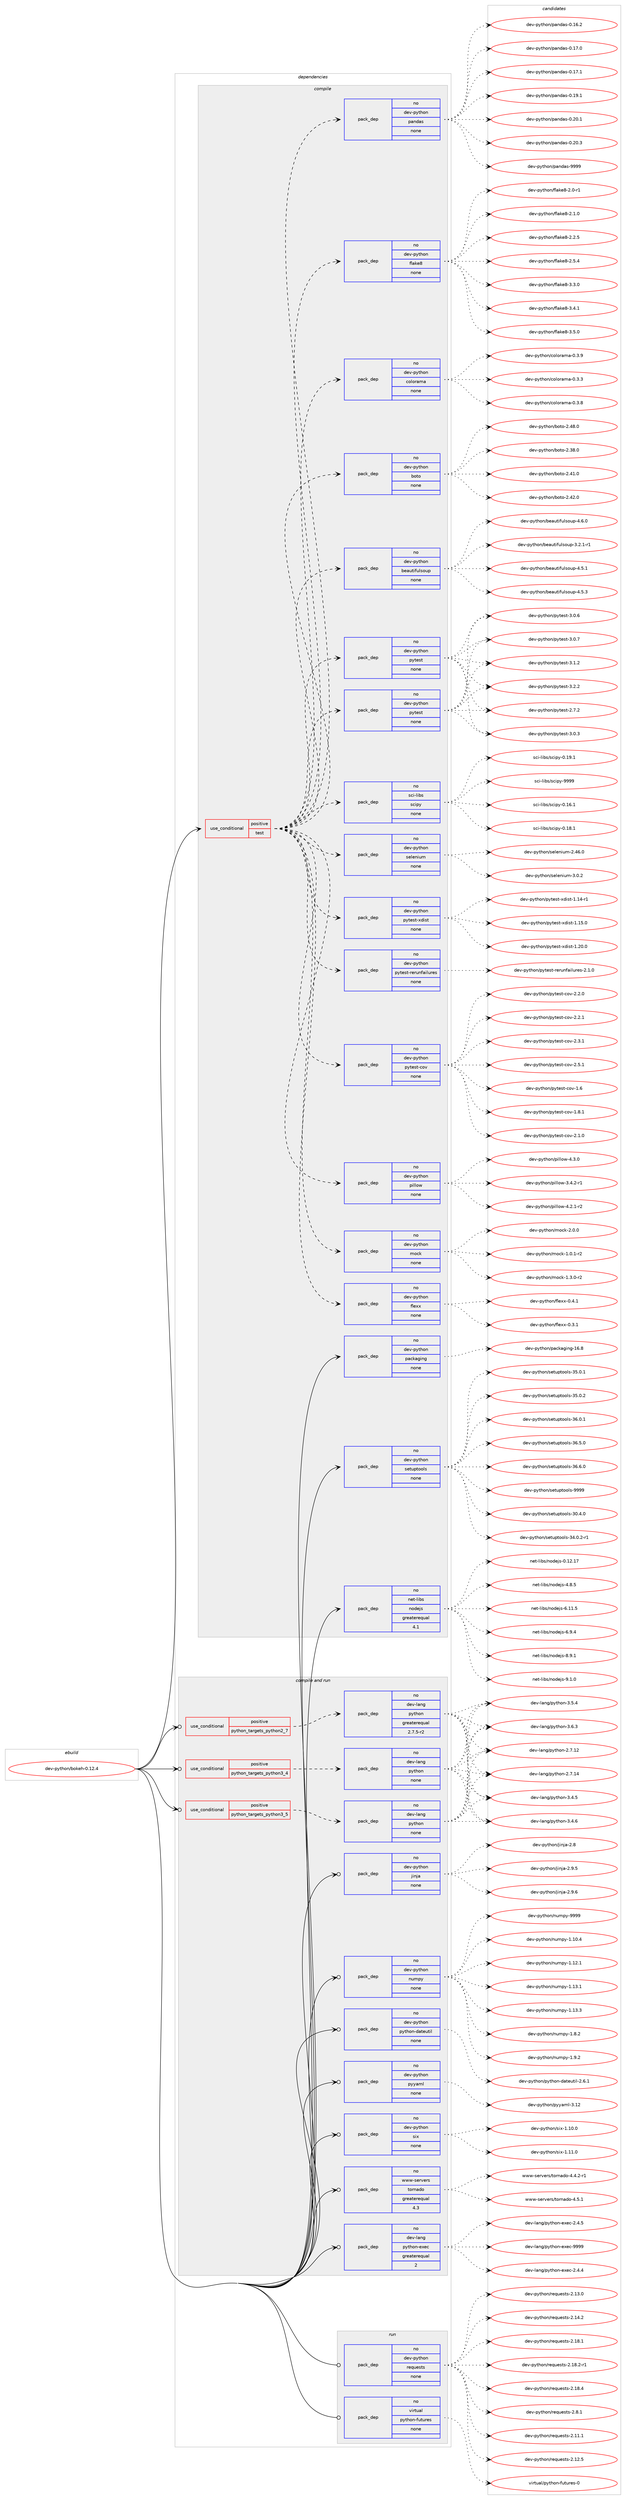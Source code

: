 digraph prolog {

# *************
# Graph options
# *************

newrank=true;
concentrate=true;
compound=true;
graph [rankdir=LR,fontname=Helvetica,fontsize=10,ranksep=1.5];#, ranksep=2.5, nodesep=0.2];
edge  [arrowhead=vee];
node  [fontname=Helvetica,fontsize=10];

# **********
# The ebuild
# **********

subgraph cluster_leftcol {
color=gray;
rank=same;
label=<<i>ebuild</i>>;
id [label="dev-python/bokeh-0.12.4", color=red, width=4, href="../dev-python/bokeh-0.12.4.svg"];
}

# ****************
# The dependencies
# ****************

subgraph cluster_midcol {
color=gray;
label=<<i>dependencies</i>>;
subgraph cluster_compile {
fillcolor="#eeeeee";
style=filled;
label=<<i>compile</i>>;
subgraph cond30231 {
dependency149156 [label=<<TABLE BORDER="0" CELLBORDER="1" CELLSPACING="0" CELLPADDING="4"><TR><TD ROWSPAN="3" CELLPADDING="10">use_conditional</TD></TR><TR><TD>positive</TD></TR><TR><TD>test</TD></TR></TABLE>>, shape=none, color=red];
subgraph pack115104 {
dependency149157 [label=<<TABLE BORDER="0" CELLBORDER="1" CELLSPACING="0" CELLPADDING="4" WIDTH="220"><TR><TD ROWSPAN="6" CELLPADDING="30">pack_dep</TD></TR><TR><TD WIDTH="110">no</TD></TR><TR><TD>dev-python</TD></TR><TR><TD>beautifulsoup</TD></TR><TR><TD>none</TD></TR><TR><TD></TD></TR></TABLE>>, shape=none, color=blue];
}
dependency149156:e -> dependency149157:w [weight=20,style="dashed",arrowhead="vee"];
subgraph pack115105 {
dependency149158 [label=<<TABLE BORDER="0" CELLBORDER="1" CELLSPACING="0" CELLPADDING="4" WIDTH="220"><TR><TD ROWSPAN="6" CELLPADDING="30">pack_dep</TD></TR><TR><TD WIDTH="110">no</TD></TR><TR><TD>dev-python</TD></TR><TR><TD>boto</TD></TR><TR><TD>none</TD></TR><TR><TD></TD></TR></TABLE>>, shape=none, color=blue];
}
dependency149156:e -> dependency149158:w [weight=20,style="dashed",arrowhead="vee"];
subgraph pack115106 {
dependency149159 [label=<<TABLE BORDER="0" CELLBORDER="1" CELLSPACING="0" CELLPADDING="4" WIDTH="220"><TR><TD ROWSPAN="6" CELLPADDING="30">pack_dep</TD></TR><TR><TD WIDTH="110">no</TD></TR><TR><TD>dev-python</TD></TR><TR><TD>colorama</TD></TR><TR><TD>none</TD></TR><TR><TD></TD></TR></TABLE>>, shape=none, color=blue];
}
dependency149156:e -> dependency149159:w [weight=20,style="dashed",arrowhead="vee"];
subgraph pack115107 {
dependency149160 [label=<<TABLE BORDER="0" CELLBORDER="1" CELLSPACING="0" CELLPADDING="4" WIDTH="220"><TR><TD ROWSPAN="6" CELLPADDING="30">pack_dep</TD></TR><TR><TD WIDTH="110">no</TD></TR><TR><TD>dev-python</TD></TR><TR><TD>flake8</TD></TR><TR><TD>none</TD></TR><TR><TD></TD></TR></TABLE>>, shape=none, color=blue];
}
dependency149156:e -> dependency149160:w [weight=20,style="dashed",arrowhead="vee"];
subgraph pack115108 {
dependency149161 [label=<<TABLE BORDER="0" CELLBORDER="1" CELLSPACING="0" CELLPADDING="4" WIDTH="220"><TR><TD ROWSPAN="6" CELLPADDING="30">pack_dep</TD></TR><TR><TD WIDTH="110">no</TD></TR><TR><TD>dev-python</TD></TR><TR><TD>pandas</TD></TR><TR><TD>none</TD></TR><TR><TD></TD></TR></TABLE>>, shape=none, color=blue];
}
dependency149156:e -> dependency149161:w [weight=20,style="dashed",arrowhead="vee"];
subgraph pack115109 {
dependency149162 [label=<<TABLE BORDER="0" CELLBORDER="1" CELLSPACING="0" CELLPADDING="4" WIDTH="220"><TR><TD ROWSPAN="6" CELLPADDING="30">pack_dep</TD></TR><TR><TD WIDTH="110">no</TD></TR><TR><TD>dev-python</TD></TR><TR><TD>pytest</TD></TR><TR><TD>none</TD></TR><TR><TD></TD></TR></TABLE>>, shape=none, color=blue];
}
dependency149156:e -> dependency149162:w [weight=20,style="dashed",arrowhead="vee"];
subgraph pack115110 {
dependency149163 [label=<<TABLE BORDER="0" CELLBORDER="1" CELLSPACING="0" CELLPADDING="4" WIDTH="220"><TR><TD ROWSPAN="6" CELLPADDING="30">pack_dep</TD></TR><TR><TD WIDTH="110">no</TD></TR><TR><TD>dev-python</TD></TR><TR><TD>flexx</TD></TR><TR><TD>none</TD></TR><TR><TD></TD></TR></TABLE>>, shape=none, color=blue];
}
dependency149156:e -> dependency149163:w [weight=20,style="dashed",arrowhead="vee"];
subgraph pack115111 {
dependency149164 [label=<<TABLE BORDER="0" CELLBORDER="1" CELLSPACING="0" CELLPADDING="4" WIDTH="220"><TR><TD ROWSPAN="6" CELLPADDING="30">pack_dep</TD></TR><TR><TD WIDTH="110">no</TD></TR><TR><TD>dev-python</TD></TR><TR><TD>mock</TD></TR><TR><TD>none</TD></TR><TR><TD></TD></TR></TABLE>>, shape=none, color=blue];
}
dependency149156:e -> dependency149164:w [weight=20,style="dashed",arrowhead="vee"];
subgraph pack115112 {
dependency149165 [label=<<TABLE BORDER="0" CELLBORDER="1" CELLSPACING="0" CELLPADDING="4" WIDTH="220"><TR><TD ROWSPAN="6" CELLPADDING="30">pack_dep</TD></TR><TR><TD WIDTH="110">no</TD></TR><TR><TD>dev-python</TD></TR><TR><TD>pillow</TD></TR><TR><TD>none</TD></TR><TR><TD></TD></TR></TABLE>>, shape=none, color=blue];
}
dependency149156:e -> dependency149165:w [weight=20,style="dashed",arrowhead="vee"];
subgraph pack115113 {
dependency149166 [label=<<TABLE BORDER="0" CELLBORDER="1" CELLSPACING="0" CELLPADDING="4" WIDTH="220"><TR><TD ROWSPAN="6" CELLPADDING="30">pack_dep</TD></TR><TR><TD WIDTH="110">no</TD></TR><TR><TD>dev-python</TD></TR><TR><TD>pytest</TD></TR><TR><TD>none</TD></TR><TR><TD></TD></TR></TABLE>>, shape=none, color=blue];
}
dependency149156:e -> dependency149166:w [weight=20,style="dashed",arrowhead="vee"];
subgraph pack115114 {
dependency149167 [label=<<TABLE BORDER="0" CELLBORDER="1" CELLSPACING="0" CELLPADDING="4" WIDTH="220"><TR><TD ROWSPAN="6" CELLPADDING="30">pack_dep</TD></TR><TR><TD WIDTH="110">no</TD></TR><TR><TD>dev-python</TD></TR><TR><TD>pytest-cov</TD></TR><TR><TD>none</TD></TR><TR><TD></TD></TR></TABLE>>, shape=none, color=blue];
}
dependency149156:e -> dependency149167:w [weight=20,style="dashed",arrowhead="vee"];
subgraph pack115115 {
dependency149168 [label=<<TABLE BORDER="0" CELLBORDER="1" CELLSPACING="0" CELLPADDING="4" WIDTH="220"><TR><TD ROWSPAN="6" CELLPADDING="30">pack_dep</TD></TR><TR><TD WIDTH="110">no</TD></TR><TR><TD>dev-python</TD></TR><TR><TD>pytest-rerunfailures</TD></TR><TR><TD>none</TD></TR><TR><TD></TD></TR></TABLE>>, shape=none, color=blue];
}
dependency149156:e -> dependency149168:w [weight=20,style="dashed",arrowhead="vee"];
subgraph pack115116 {
dependency149169 [label=<<TABLE BORDER="0" CELLBORDER="1" CELLSPACING="0" CELLPADDING="4" WIDTH="220"><TR><TD ROWSPAN="6" CELLPADDING="30">pack_dep</TD></TR><TR><TD WIDTH="110">no</TD></TR><TR><TD>dev-python</TD></TR><TR><TD>pytest-xdist</TD></TR><TR><TD>none</TD></TR><TR><TD></TD></TR></TABLE>>, shape=none, color=blue];
}
dependency149156:e -> dependency149169:w [weight=20,style="dashed",arrowhead="vee"];
subgraph pack115117 {
dependency149170 [label=<<TABLE BORDER="0" CELLBORDER="1" CELLSPACING="0" CELLPADDING="4" WIDTH="220"><TR><TD ROWSPAN="6" CELLPADDING="30">pack_dep</TD></TR><TR><TD WIDTH="110">no</TD></TR><TR><TD>dev-python</TD></TR><TR><TD>selenium</TD></TR><TR><TD>none</TD></TR><TR><TD></TD></TR></TABLE>>, shape=none, color=blue];
}
dependency149156:e -> dependency149170:w [weight=20,style="dashed",arrowhead="vee"];
subgraph pack115118 {
dependency149171 [label=<<TABLE BORDER="0" CELLBORDER="1" CELLSPACING="0" CELLPADDING="4" WIDTH="220"><TR><TD ROWSPAN="6" CELLPADDING="30">pack_dep</TD></TR><TR><TD WIDTH="110">no</TD></TR><TR><TD>sci-libs</TD></TR><TR><TD>scipy</TD></TR><TR><TD>none</TD></TR><TR><TD></TD></TR></TABLE>>, shape=none, color=blue];
}
dependency149156:e -> dependency149171:w [weight=20,style="dashed",arrowhead="vee"];
}
id:e -> dependency149156:w [weight=20,style="solid",arrowhead="vee"];
subgraph pack115119 {
dependency149172 [label=<<TABLE BORDER="0" CELLBORDER="1" CELLSPACING="0" CELLPADDING="4" WIDTH="220"><TR><TD ROWSPAN="6" CELLPADDING="30">pack_dep</TD></TR><TR><TD WIDTH="110">no</TD></TR><TR><TD>dev-python</TD></TR><TR><TD>packaging</TD></TR><TR><TD>none</TD></TR><TR><TD></TD></TR></TABLE>>, shape=none, color=blue];
}
id:e -> dependency149172:w [weight=20,style="solid",arrowhead="vee"];
subgraph pack115120 {
dependency149173 [label=<<TABLE BORDER="0" CELLBORDER="1" CELLSPACING="0" CELLPADDING="4" WIDTH="220"><TR><TD ROWSPAN="6" CELLPADDING="30">pack_dep</TD></TR><TR><TD WIDTH="110">no</TD></TR><TR><TD>dev-python</TD></TR><TR><TD>setuptools</TD></TR><TR><TD>none</TD></TR><TR><TD></TD></TR></TABLE>>, shape=none, color=blue];
}
id:e -> dependency149173:w [weight=20,style="solid",arrowhead="vee"];
subgraph pack115121 {
dependency149174 [label=<<TABLE BORDER="0" CELLBORDER="1" CELLSPACING="0" CELLPADDING="4" WIDTH="220"><TR><TD ROWSPAN="6" CELLPADDING="30">pack_dep</TD></TR><TR><TD WIDTH="110">no</TD></TR><TR><TD>net-libs</TD></TR><TR><TD>nodejs</TD></TR><TR><TD>greaterequal</TD></TR><TR><TD>4.1</TD></TR></TABLE>>, shape=none, color=blue];
}
id:e -> dependency149174:w [weight=20,style="solid",arrowhead="vee"];
}
subgraph cluster_compileandrun {
fillcolor="#eeeeee";
style=filled;
label=<<i>compile and run</i>>;
subgraph cond30232 {
dependency149175 [label=<<TABLE BORDER="0" CELLBORDER="1" CELLSPACING="0" CELLPADDING="4"><TR><TD ROWSPAN="3" CELLPADDING="10">use_conditional</TD></TR><TR><TD>positive</TD></TR><TR><TD>python_targets_python2_7</TD></TR></TABLE>>, shape=none, color=red];
subgraph pack115122 {
dependency149176 [label=<<TABLE BORDER="0" CELLBORDER="1" CELLSPACING="0" CELLPADDING="4" WIDTH="220"><TR><TD ROWSPAN="6" CELLPADDING="30">pack_dep</TD></TR><TR><TD WIDTH="110">no</TD></TR><TR><TD>dev-lang</TD></TR><TR><TD>python</TD></TR><TR><TD>greaterequal</TD></TR><TR><TD>2.7.5-r2</TD></TR></TABLE>>, shape=none, color=blue];
}
dependency149175:e -> dependency149176:w [weight=20,style="dashed",arrowhead="vee"];
}
id:e -> dependency149175:w [weight=20,style="solid",arrowhead="odotvee"];
subgraph cond30233 {
dependency149177 [label=<<TABLE BORDER="0" CELLBORDER="1" CELLSPACING="0" CELLPADDING="4"><TR><TD ROWSPAN="3" CELLPADDING="10">use_conditional</TD></TR><TR><TD>positive</TD></TR><TR><TD>python_targets_python3_4</TD></TR></TABLE>>, shape=none, color=red];
subgraph pack115123 {
dependency149178 [label=<<TABLE BORDER="0" CELLBORDER="1" CELLSPACING="0" CELLPADDING="4" WIDTH="220"><TR><TD ROWSPAN="6" CELLPADDING="30">pack_dep</TD></TR><TR><TD WIDTH="110">no</TD></TR><TR><TD>dev-lang</TD></TR><TR><TD>python</TD></TR><TR><TD>none</TD></TR><TR><TD></TD></TR></TABLE>>, shape=none, color=blue];
}
dependency149177:e -> dependency149178:w [weight=20,style="dashed",arrowhead="vee"];
}
id:e -> dependency149177:w [weight=20,style="solid",arrowhead="odotvee"];
subgraph cond30234 {
dependency149179 [label=<<TABLE BORDER="0" CELLBORDER="1" CELLSPACING="0" CELLPADDING="4"><TR><TD ROWSPAN="3" CELLPADDING="10">use_conditional</TD></TR><TR><TD>positive</TD></TR><TR><TD>python_targets_python3_5</TD></TR></TABLE>>, shape=none, color=red];
subgraph pack115124 {
dependency149180 [label=<<TABLE BORDER="0" CELLBORDER="1" CELLSPACING="0" CELLPADDING="4" WIDTH="220"><TR><TD ROWSPAN="6" CELLPADDING="30">pack_dep</TD></TR><TR><TD WIDTH="110">no</TD></TR><TR><TD>dev-lang</TD></TR><TR><TD>python</TD></TR><TR><TD>none</TD></TR><TR><TD></TD></TR></TABLE>>, shape=none, color=blue];
}
dependency149179:e -> dependency149180:w [weight=20,style="dashed",arrowhead="vee"];
}
id:e -> dependency149179:w [weight=20,style="solid",arrowhead="odotvee"];
subgraph pack115125 {
dependency149181 [label=<<TABLE BORDER="0" CELLBORDER="1" CELLSPACING="0" CELLPADDING="4" WIDTH="220"><TR><TD ROWSPAN="6" CELLPADDING="30">pack_dep</TD></TR><TR><TD WIDTH="110">no</TD></TR><TR><TD>dev-lang</TD></TR><TR><TD>python-exec</TD></TR><TR><TD>greaterequal</TD></TR><TR><TD>2</TD></TR></TABLE>>, shape=none, color=blue];
}
id:e -> dependency149181:w [weight=20,style="solid",arrowhead="odotvee"];
subgraph pack115126 {
dependency149182 [label=<<TABLE BORDER="0" CELLBORDER="1" CELLSPACING="0" CELLPADDING="4" WIDTH="220"><TR><TD ROWSPAN="6" CELLPADDING="30">pack_dep</TD></TR><TR><TD WIDTH="110">no</TD></TR><TR><TD>dev-python</TD></TR><TR><TD>jinja</TD></TR><TR><TD>none</TD></TR><TR><TD></TD></TR></TABLE>>, shape=none, color=blue];
}
id:e -> dependency149182:w [weight=20,style="solid",arrowhead="odotvee"];
subgraph pack115127 {
dependency149183 [label=<<TABLE BORDER="0" CELLBORDER="1" CELLSPACING="0" CELLPADDING="4" WIDTH="220"><TR><TD ROWSPAN="6" CELLPADDING="30">pack_dep</TD></TR><TR><TD WIDTH="110">no</TD></TR><TR><TD>dev-python</TD></TR><TR><TD>numpy</TD></TR><TR><TD>none</TD></TR><TR><TD></TD></TR></TABLE>>, shape=none, color=blue];
}
id:e -> dependency149183:w [weight=20,style="solid",arrowhead="odotvee"];
subgraph pack115128 {
dependency149184 [label=<<TABLE BORDER="0" CELLBORDER="1" CELLSPACING="0" CELLPADDING="4" WIDTH="220"><TR><TD ROWSPAN="6" CELLPADDING="30">pack_dep</TD></TR><TR><TD WIDTH="110">no</TD></TR><TR><TD>dev-python</TD></TR><TR><TD>python-dateutil</TD></TR><TR><TD>none</TD></TR><TR><TD></TD></TR></TABLE>>, shape=none, color=blue];
}
id:e -> dependency149184:w [weight=20,style="solid",arrowhead="odotvee"];
subgraph pack115129 {
dependency149185 [label=<<TABLE BORDER="0" CELLBORDER="1" CELLSPACING="0" CELLPADDING="4" WIDTH="220"><TR><TD ROWSPAN="6" CELLPADDING="30">pack_dep</TD></TR><TR><TD WIDTH="110">no</TD></TR><TR><TD>dev-python</TD></TR><TR><TD>pyyaml</TD></TR><TR><TD>none</TD></TR><TR><TD></TD></TR></TABLE>>, shape=none, color=blue];
}
id:e -> dependency149185:w [weight=20,style="solid",arrowhead="odotvee"];
subgraph pack115130 {
dependency149186 [label=<<TABLE BORDER="0" CELLBORDER="1" CELLSPACING="0" CELLPADDING="4" WIDTH="220"><TR><TD ROWSPAN="6" CELLPADDING="30">pack_dep</TD></TR><TR><TD WIDTH="110">no</TD></TR><TR><TD>dev-python</TD></TR><TR><TD>six</TD></TR><TR><TD>none</TD></TR><TR><TD></TD></TR></TABLE>>, shape=none, color=blue];
}
id:e -> dependency149186:w [weight=20,style="solid",arrowhead="odotvee"];
subgraph pack115131 {
dependency149187 [label=<<TABLE BORDER="0" CELLBORDER="1" CELLSPACING="0" CELLPADDING="4" WIDTH="220"><TR><TD ROWSPAN="6" CELLPADDING="30">pack_dep</TD></TR><TR><TD WIDTH="110">no</TD></TR><TR><TD>www-servers</TD></TR><TR><TD>tornado</TD></TR><TR><TD>greaterequal</TD></TR><TR><TD>4.3</TD></TR></TABLE>>, shape=none, color=blue];
}
id:e -> dependency149187:w [weight=20,style="solid",arrowhead="odotvee"];
}
subgraph cluster_run {
fillcolor="#eeeeee";
style=filled;
label=<<i>run</i>>;
subgraph pack115132 {
dependency149188 [label=<<TABLE BORDER="0" CELLBORDER="1" CELLSPACING="0" CELLPADDING="4" WIDTH="220"><TR><TD ROWSPAN="6" CELLPADDING="30">pack_dep</TD></TR><TR><TD WIDTH="110">no</TD></TR><TR><TD>dev-python</TD></TR><TR><TD>requests</TD></TR><TR><TD>none</TD></TR><TR><TD></TD></TR></TABLE>>, shape=none, color=blue];
}
id:e -> dependency149188:w [weight=20,style="solid",arrowhead="odot"];
subgraph pack115133 {
dependency149189 [label=<<TABLE BORDER="0" CELLBORDER="1" CELLSPACING="0" CELLPADDING="4" WIDTH="220"><TR><TD ROWSPAN="6" CELLPADDING="30">pack_dep</TD></TR><TR><TD WIDTH="110">no</TD></TR><TR><TD>virtual</TD></TR><TR><TD>python-futures</TD></TR><TR><TD>none</TD></TR><TR><TD></TD></TR></TABLE>>, shape=none, color=blue];
}
id:e -> dependency149189:w [weight=20,style="solid",arrowhead="odot"];
}
}

# **************
# The candidates
# **************

subgraph cluster_choices {
rank=same;
color=gray;
label=<<i>candidates</i>>;

subgraph choice115104 {
color=black;
nodesep=1;
choice100101118451121211161041111104798101971171161051021171081151111171124551465046494511449 [label="dev-python/beautifulsoup-3.2.1-r1", color=red, width=4,href="../dev-python/beautifulsoup-3.2.1-r1.svg"];
choice10010111845112121116104111110479810197117116105102117108115111117112455246534649 [label="dev-python/beautifulsoup-4.5.1", color=red, width=4,href="../dev-python/beautifulsoup-4.5.1.svg"];
choice10010111845112121116104111110479810197117116105102117108115111117112455246534651 [label="dev-python/beautifulsoup-4.5.3", color=red, width=4,href="../dev-python/beautifulsoup-4.5.3.svg"];
choice10010111845112121116104111110479810197117116105102117108115111117112455246544648 [label="dev-python/beautifulsoup-4.6.0", color=red, width=4,href="../dev-python/beautifulsoup-4.6.0.svg"];
dependency149157:e -> choice100101118451121211161041111104798101971171161051021171081151111171124551465046494511449:w [style=dotted,weight="100"];
dependency149157:e -> choice10010111845112121116104111110479810197117116105102117108115111117112455246534649:w [style=dotted,weight="100"];
dependency149157:e -> choice10010111845112121116104111110479810197117116105102117108115111117112455246534651:w [style=dotted,weight="100"];
dependency149157:e -> choice10010111845112121116104111110479810197117116105102117108115111117112455246544648:w [style=dotted,weight="100"];
}
subgraph choice115105 {
color=black;
nodesep=1;
choice10010111845112121116104111110479811111611145504651564648 [label="dev-python/boto-2.38.0", color=red, width=4,href="../dev-python/boto-2.38.0.svg"];
choice10010111845112121116104111110479811111611145504652494648 [label="dev-python/boto-2.41.0", color=red, width=4,href="../dev-python/boto-2.41.0.svg"];
choice10010111845112121116104111110479811111611145504652504648 [label="dev-python/boto-2.42.0", color=red, width=4,href="../dev-python/boto-2.42.0.svg"];
choice10010111845112121116104111110479811111611145504652564648 [label="dev-python/boto-2.48.0", color=red, width=4,href="../dev-python/boto-2.48.0.svg"];
dependency149158:e -> choice10010111845112121116104111110479811111611145504651564648:w [style=dotted,weight="100"];
dependency149158:e -> choice10010111845112121116104111110479811111611145504652494648:w [style=dotted,weight="100"];
dependency149158:e -> choice10010111845112121116104111110479811111611145504652504648:w [style=dotted,weight="100"];
dependency149158:e -> choice10010111845112121116104111110479811111611145504652564648:w [style=dotted,weight="100"];
}
subgraph choice115106 {
color=black;
nodesep=1;
choice1001011184511212111610411111047991111081111149710997454846514651 [label="dev-python/colorama-0.3.3", color=red, width=4,href="../dev-python/colorama-0.3.3.svg"];
choice1001011184511212111610411111047991111081111149710997454846514656 [label="dev-python/colorama-0.3.8", color=red, width=4,href="../dev-python/colorama-0.3.8.svg"];
choice1001011184511212111610411111047991111081111149710997454846514657 [label="dev-python/colorama-0.3.9", color=red, width=4,href="../dev-python/colorama-0.3.9.svg"];
dependency149159:e -> choice1001011184511212111610411111047991111081111149710997454846514651:w [style=dotted,weight="100"];
dependency149159:e -> choice1001011184511212111610411111047991111081111149710997454846514656:w [style=dotted,weight="100"];
dependency149159:e -> choice1001011184511212111610411111047991111081111149710997454846514657:w [style=dotted,weight="100"];
}
subgraph choice115107 {
color=black;
nodesep=1;
choice10010111845112121116104111110471021089710710156455046484511449 [label="dev-python/flake8-2.0-r1", color=red, width=4,href="../dev-python/flake8-2.0-r1.svg"];
choice10010111845112121116104111110471021089710710156455046494648 [label="dev-python/flake8-2.1.0", color=red, width=4,href="../dev-python/flake8-2.1.0.svg"];
choice10010111845112121116104111110471021089710710156455046504653 [label="dev-python/flake8-2.2.5", color=red, width=4,href="../dev-python/flake8-2.2.5.svg"];
choice10010111845112121116104111110471021089710710156455046534652 [label="dev-python/flake8-2.5.4", color=red, width=4,href="../dev-python/flake8-2.5.4.svg"];
choice10010111845112121116104111110471021089710710156455146514648 [label="dev-python/flake8-3.3.0", color=red, width=4,href="../dev-python/flake8-3.3.0.svg"];
choice10010111845112121116104111110471021089710710156455146524649 [label="dev-python/flake8-3.4.1", color=red, width=4,href="../dev-python/flake8-3.4.1.svg"];
choice10010111845112121116104111110471021089710710156455146534648 [label="dev-python/flake8-3.5.0", color=red, width=4,href="../dev-python/flake8-3.5.0.svg"];
dependency149160:e -> choice10010111845112121116104111110471021089710710156455046484511449:w [style=dotted,weight="100"];
dependency149160:e -> choice10010111845112121116104111110471021089710710156455046494648:w [style=dotted,weight="100"];
dependency149160:e -> choice10010111845112121116104111110471021089710710156455046504653:w [style=dotted,weight="100"];
dependency149160:e -> choice10010111845112121116104111110471021089710710156455046534652:w [style=dotted,weight="100"];
dependency149160:e -> choice10010111845112121116104111110471021089710710156455146514648:w [style=dotted,weight="100"];
dependency149160:e -> choice10010111845112121116104111110471021089710710156455146524649:w [style=dotted,weight="100"];
dependency149160:e -> choice10010111845112121116104111110471021089710710156455146534648:w [style=dotted,weight="100"];
}
subgraph choice115108 {
color=black;
nodesep=1;
choice1001011184511212111610411111047112971101009711545484649544650 [label="dev-python/pandas-0.16.2", color=red, width=4,href="../dev-python/pandas-0.16.2.svg"];
choice1001011184511212111610411111047112971101009711545484649554648 [label="dev-python/pandas-0.17.0", color=red, width=4,href="../dev-python/pandas-0.17.0.svg"];
choice1001011184511212111610411111047112971101009711545484649554649 [label="dev-python/pandas-0.17.1", color=red, width=4,href="../dev-python/pandas-0.17.1.svg"];
choice1001011184511212111610411111047112971101009711545484649574649 [label="dev-python/pandas-0.19.1", color=red, width=4,href="../dev-python/pandas-0.19.1.svg"];
choice1001011184511212111610411111047112971101009711545484650484649 [label="dev-python/pandas-0.20.1", color=red, width=4,href="../dev-python/pandas-0.20.1.svg"];
choice1001011184511212111610411111047112971101009711545484650484651 [label="dev-python/pandas-0.20.3", color=red, width=4,href="../dev-python/pandas-0.20.3.svg"];
choice100101118451121211161041111104711297110100971154557575757 [label="dev-python/pandas-9999", color=red, width=4,href="../dev-python/pandas-9999.svg"];
dependency149161:e -> choice1001011184511212111610411111047112971101009711545484649544650:w [style=dotted,weight="100"];
dependency149161:e -> choice1001011184511212111610411111047112971101009711545484649554648:w [style=dotted,weight="100"];
dependency149161:e -> choice1001011184511212111610411111047112971101009711545484649554649:w [style=dotted,weight="100"];
dependency149161:e -> choice1001011184511212111610411111047112971101009711545484649574649:w [style=dotted,weight="100"];
dependency149161:e -> choice1001011184511212111610411111047112971101009711545484650484649:w [style=dotted,weight="100"];
dependency149161:e -> choice1001011184511212111610411111047112971101009711545484650484651:w [style=dotted,weight="100"];
dependency149161:e -> choice100101118451121211161041111104711297110100971154557575757:w [style=dotted,weight="100"];
}
subgraph choice115109 {
color=black;
nodesep=1;
choice1001011184511212111610411111047112121116101115116455046554650 [label="dev-python/pytest-2.7.2", color=red, width=4,href="../dev-python/pytest-2.7.2.svg"];
choice1001011184511212111610411111047112121116101115116455146484651 [label="dev-python/pytest-3.0.3", color=red, width=4,href="../dev-python/pytest-3.0.3.svg"];
choice1001011184511212111610411111047112121116101115116455146484654 [label="dev-python/pytest-3.0.6", color=red, width=4,href="../dev-python/pytest-3.0.6.svg"];
choice1001011184511212111610411111047112121116101115116455146484655 [label="dev-python/pytest-3.0.7", color=red, width=4,href="../dev-python/pytest-3.0.7.svg"];
choice1001011184511212111610411111047112121116101115116455146494650 [label="dev-python/pytest-3.1.2", color=red, width=4,href="../dev-python/pytest-3.1.2.svg"];
choice1001011184511212111610411111047112121116101115116455146504650 [label="dev-python/pytest-3.2.2", color=red, width=4,href="../dev-python/pytest-3.2.2.svg"];
dependency149162:e -> choice1001011184511212111610411111047112121116101115116455046554650:w [style=dotted,weight="100"];
dependency149162:e -> choice1001011184511212111610411111047112121116101115116455146484651:w [style=dotted,weight="100"];
dependency149162:e -> choice1001011184511212111610411111047112121116101115116455146484654:w [style=dotted,weight="100"];
dependency149162:e -> choice1001011184511212111610411111047112121116101115116455146484655:w [style=dotted,weight="100"];
dependency149162:e -> choice1001011184511212111610411111047112121116101115116455146494650:w [style=dotted,weight="100"];
dependency149162:e -> choice1001011184511212111610411111047112121116101115116455146504650:w [style=dotted,weight="100"];
}
subgraph choice115110 {
color=black;
nodesep=1;
choice1001011184511212111610411111047102108101120120454846514649 [label="dev-python/flexx-0.3.1", color=red, width=4,href="../dev-python/flexx-0.3.1.svg"];
choice1001011184511212111610411111047102108101120120454846524649 [label="dev-python/flexx-0.4.1", color=red, width=4,href="../dev-python/flexx-0.4.1.svg"];
dependency149163:e -> choice1001011184511212111610411111047102108101120120454846514649:w [style=dotted,weight="100"];
dependency149163:e -> choice1001011184511212111610411111047102108101120120454846524649:w [style=dotted,weight="100"];
}
subgraph choice115111 {
color=black;
nodesep=1;
choice1001011184511212111610411111047109111991074549464846494511450 [label="dev-python/mock-1.0.1-r2", color=red, width=4,href="../dev-python/mock-1.0.1-r2.svg"];
choice1001011184511212111610411111047109111991074549465146484511450 [label="dev-python/mock-1.3.0-r2", color=red, width=4,href="../dev-python/mock-1.3.0-r2.svg"];
choice100101118451121211161041111104710911199107455046484648 [label="dev-python/mock-2.0.0", color=red, width=4,href="../dev-python/mock-2.0.0.svg"];
dependency149164:e -> choice1001011184511212111610411111047109111991074549464846494511450:w [style=dotted,weight="100"];
dependency149164:e -> choice1001011184511212111610411111047109111991074549465146484511450:w [style=dotted,weight="100"];
dependency149164:e -> choice100101118451121211161041111104710911199107455046484648:w [style=dotted,weight="100"];
}
subgraph choice115112 {
color=black;
nodesep=1;
choice10010111845112121116104111110471121051081081111194551465246504511449 [label="dev-python/pillow-3.4.2-r1", color=red, width=4,href="../dev-python/pillow-3.4.2-r1.svg"];
choice10010111845112121116104111110471121051081081111194552465046494511450 [label="dev-python/pillow-4.2.1-r2", color=red, width=4,href="../dev-python/pillow-4.2.1-r2.svg"];
choice1001011184511212111610411111047112105108108111119455246514648 [label="dev-python/pillow-4.3.0", color=red, width=4,href="../dev-python/pillow-4.3.0.svg"];
dependency149165:e -> choice10010111845112121116104111110471121051081081111194551465246504511449:w [style=dotted,weight="100"];
dependency149165:e -> choice10010111845112121116104111110471121051081081111194552465046494511450:w [style=dotted,weight="100"];
dependency149165:e -> choice1001011184511212111610411111047112105108108111119455246514648:w [style=dotted,weight="100"];
}
subgraph choice115113 {
color=black;
nodesep=1;
choice1001011184511212111610411111047112121116101115116455046554650 [label="dev-python/pytest-2.7.2", color=red, width=4,href="../dev-python/pytest-2.7.2.svg"];
choice1001011184511212111610411111047112121116101115116455146484651 [label="dev-python/pytest-3.0.3", color=red, width=4,href="../dev-python/pytest-3.0.3.svg"];
choice1001011184511212111610411111047112121116101115116455146484654 [label="dev-python/pytest-3.0.6", color=red, width=4,href="../dev-python/pytest-3.0.6.svg"];
choice1001011184511212111610411111047112121116101115116455146484655 [label="dev-python/pytest-3.0.7", color=red, width=4,href="../dev-python/pytest-3.0.7.svg"];
choice1001011184511212111610411111047112121116101115116455146494650 [label="dev-python/pytest-3.1.2", color=red, width=4,href="../dev-python/pytest-3.1.2.svg"];
choice1001011184511212111610411111047112121116101115116455146504650 [label="dev-python/pytest-3.2.2", color=red, width=4,href="../dev-python/pytest-3.2.2.svg"];
dependency149166:e -> choice1001011184511212111610411111047112121116101115116455046554650:w [style=dotted,weight="100"];
dependency149166:e -> choice1001011184511212111610411111047112121116101115116455146484651:w [style=dotted,weight="100"];
dependency149166:e -> choice1001011184511212111610411111047112121116101115116455146484654:w [style=dotted,weight="100"];
dependency149166:e -> choice1001011184511212111610411111047112121116101115116455146484655:w [style=dotted,weight="100"];
dependency149166:e -> choice1001011184511212111610411111047112121116101115116455146494650:w [style=dotted,weight="100"];
dependency149166:e -> choice1001011184511212111610411111047112121116101115116455146504650:w [style=dotted,weight="100"];
}
subgraph choice115114 {
color=black;
nodesep=1;
choice1001011184511212111610411111047112121116101115116459911111845494654 [label="dev-python/pytest-cov-1.6", color=red, width=4,href="../dev-python/pytest-cov-1.6.svg"];
choice10010111845112121116104111110471121211161011151164599111118454946564649 [label="dev-python/pytest-cov-1.8.1", color=red, width=4,href="../dev-python/pytest-cov-1.8.1.svg"];
choice10010111845112121116104111110471121211161011151164599111118455046494648 [label="dev-python/pytest-cov-2.1.0", color=red, width=4,href="../dev-python/pytest-cov-2.1.0.svg"];
choice10010111845112121116104111110471121211161011151164599111118455046504648 [label="dev-python/pytest-cov-2.2.0", color=red, width=4,href="../dev-python/pytest-cov-2.2.0.svg"];
choice10010111845112121116104111110471121211161011151164599111118455046504649 [label="dev-python/pytest-cov-2.2.1", color=red, width=4,href="../dev-python/pytest-cov-2.2.1.svg"];
choice10010111845112121116104111110471121211161011151164599111118455046514649 [label="dev-python/pytest-cov-2.3.1", color=red, width=4,href="../dev-python/pytest-cov-2.3.1.svg"];
choice10010111845112121116104111110471121211161011151164599111118455046534649 [label="dev-python/pytest-cov-2.5.1", color=red, width=4,href="../dev-python/pytest-cov-2.5.1.svg"];
dependency149167:e -> choice1001011184511212111610411111047112121116101115116459911111845494654:w [style=dotted,weight="100"];
dependency149167:e -> choice10010111845112121116104111110471121211161011151164599111118454946564649:w [style=dotted,weight="100"];
dependency149167:e -> choice10010111845112121116104111110471121211161011151164599111118455046494648:w [style=dotted,weight="100"];
dependency149167:e -> choice10010111845112121116104111110471121211161011151164599111118455046504648:w [style=dotted,weight="100"];
dependency149167:e -> choice10010111845112121116104111110471121211161011151164599111118455046504649:w [style=dotted,weight="100"];
dependency149167:e -> choice10010111845112121116104111110471121211161011151164599111118455046514649:w [style=dotted,weight="100"];
dependency149167:e -> choice10010111845112121116104111110471121211161011151164599111118455046534649:w [style=dotted,weight="100"];
}
subgraph choice115115 {
color=black;
nodesep=1;
choice10010111845112121116104111110471121211161011151164511410111411711010297105108117114101115455046494648 [label="dev-python/pytest-rerunfailures-2.1.0", color=red, width=4,href="../dev-python/pytest-rerunfailures-2.1.0.svg"];
dependency149168:e -> choice10010111845112121116104111110471121211161011151164511410111411711010297105108117114101115455046494648:w [style=dotted,weight="100"];
}
subgraph choice115116 {
color=black;
nodesep=1;
choice10010111845112121116104111110471121211161011151164512010010511511645494649524511449 [label="dev-python/pytest-xdist-1.14-r1", color=red, width=4,href="../dev-python/pytest-xdist-1.14-r1.svg"];
choice10010111845112121116104111110471121211161011151164512010010511511645494649534648 [label="dev-python/pytest-xdist-1.15.0", color=red, width=4,href="../dev-python/pytest-xdist-1.15.0.svg"];
choice10010111845112121116104111110471121211161011151164512010010511511645494650484648 [label="dev-python/pytest-xdist-1.20.0", color=red, width=4,href="../dev-python/pytest-xdist-1.20.0.svg"];
dependency149169:e -> choice10010111845112121116104111110471121211161011151164512010010511511645494649524511449:w [style=dotted,weight="100"];
dependency149169:e -> choice10010111845112121116104111110471121211161011151164512010010511511645494649534648:w [style=dotted,weight="100"];
dependency149169:e -> choice10010111845112121116104111110471121211161011151164512010010511511645494650484648:w [style=dotted,weight="100"];
}
subgraph choice115117 {
color=black;
nodesep=1;
choice100101118451121211161041111104711510110810111010511710945504652544648 [label="dev-python/selenium-2.46.0", color=red, width=4,href="../dev-python/selenium-2.46.0.svg"];
choice1001011184511212111610411111047115101108101110105117109455146484650 [label="dev-python/selenium-3.0.2", color=red, width=4,href="../dev-python/selenium-3.0.2.svg"];
dependency149170:e -> choice100101118451121211161041111104711510110810111010511710945504652544648:w [style=dotted,weight="100"];
dependency149170:e -> choice1001011184511212111610411111047115101108101110105117109455146484650:w [style=dotted,weight="100"];
}
subgraph choice115118 {
color=black;
nodesep=1;
choice115991054510810598115471159910511212145484649544649 [label="sci-libs/scipy-0.16.1", color=red, width=4,href="../sci-libs/scipy-0.16.1.svg"];
choice115991054510810598115471159910511212145484649564649 [label="sci-libs/scipy-0.18.1", color=red, width=4,href="../sci-libs/scipy-0.18.1.svg"];
choice115991054510810598115471159910511212145484649574649 [label="sci-libs/scipy-0.19.1", color=red, width=4,href="../sci-libs/scipy-0.19.1.svg"];
choice11599105451081059811547115991051121214557575757 [label="sci-libs/scipy-9999", color=red, width=4,href="../sci-libs/scipy-9999.svg"];
dependency149171:e -> choice115991054510810598115471159910511212145484649544649:w [style=dotted,weight="100"];
dependency149171:e -> choice115991054510810598115471159910511212145484649564649:w [style=dotted,weight="100"];
dependency149171:e -> choice115991054510810598115471159910511212145484649574649:w [style=dotted,weight="100"];
dependency149171:e -> choice11599105451081059811547115991051121214557575757:w [style=dotted,weight="100"];
}
subgraph choice115119 {
color=black;
nodesep=1;
choice10010111845112121116104111110471129799107971031051101034549544656 [label="dev-python/packaging-16.8", color=red, width=4,href="../dev-python/packaging-16.8.svg"];
dependency149172:e -> choice10010111845112121116104111110471129799107971031051101034549544656:w [style=dotted,weight="100"];
}
subgraph choice115120 {
color=black;
nodesep=1;
choice100101118451121211161041111104711510111611711211611111110811545514846524648 [label="dev-python/setuptools-30.4.0", color=red, width=4,href="../dev-python/setuptools-30.4.0.svg"];
choice1001011184511212111610411111047115101116117112116111111108115455152464846504511449 [label="dev-python/setuptools-34.0.2-r1", color=red, width=4,href="../dev-python/setuptools-34.0.2-r1.svg"];
choice100101118451121211161041111104711510111611711211611111110811545515346484649 [label="dev-python/setuptools-35.0.1", color=red, width=4,href="../dev-python/setuptools-35.0.1.svg"];
choice100101118451121211161041111104711510111611711211611111110811545515346484650 [label="dev-python/setuptools-35.0.2", color=red, width=4,href="../dev-python/setuptools-35.0.2.svg"];
choice100101118451121211161041111104711510111611711211611111110811545515446484649 [label="dev-python/setuptools-36.0.1", color=red, width=4,href="../dev-python/setuptools-36.0.1.svg"];
choice100101118451121211161041111104711510111611711211611111110811545515446534648 [label="dev-python/setuptools-36.5.0", color=red, width=4,href="../dev-python/setuptools-36.5.0.svg"];
choice100101118451121211161041111104711510111611711211611111110811545515446544648 [label="dev-python/setuptools-36.6.0", color=red, width=4,href="../dev-python/setuptools-36.6.0.svg"];
choice10010111845112121116104111110471151011161171121161111111081154557575757 [label="dev-python/setuptools-9999", color=red, width=4,href="../dev-python/setuptools-9999.svg"];
dependency149173:e -> choice100101118451121211161041111104711510111611711211611111110811545514846524648:w [style=dotted,weight="100"];
dependency149173:e -> choice1001011184511212111610411111047115101116117112116111111108115455152464846504511449:w [style=dotted,weight="100"];
dependency149173:e -> choice100101118451121211161041111104711510111611711211611111110811545515346484649:w [style=dotted,weight="100"];
dependency149173:e -> choice100101118451121211161041111104711510111611711211611111110811545515346484650:w [style=dotted,weight="100"];
dependency149173:e -> choice100101118451121211161041111104711510111611711211611111110811545515446484649:w [style=dotted,weight="100"];
dependency149173:e -> choice100101118451121211161041111104711510111611711211611111110811545515446534648:w [style=dotted,weight="100"];
dependency149173:e -> choice100101118451121211161041111104711510111611711211611111110811545515446544648:w [style=dotted,weight="100"];
dependency149173:e -> choice10010111845112121116104111110471151011161171121161111111081154557575757:w [style=dotted,weight="100"];
}
subgraph choice115121 {
color=black;
nodesep=1;
choice1101011164510810598115471101111001011061154548464950464955 [label="net-libs/nodejs-0.12.17", color=red, width=4,href="../net-libs/nodejs-0.12.17.svg"];
choice110101116451081059811547110111100101106115455246564653 [label="net-libs/nodejs-4.8.5", color=red, width=4,href="../net-libs/nodejs-4.8.5.svg"];
choice11010111645108105981154711011110010110611545544649494653 [label="net-libs/nodejs-6.11.5", color=red, width=4,href="../net-libs/nodejs-6.11.5.svg"];
choice110101116451081059811547110111100101106115455446574652 [label="net-libs/nodejs-6.9.4", color=red, width=4,href="../net-libs/nodejs-6.9.4.svg"];
choice110101116451081059811547110111100101106115455646574649 [label="net-libs/nodejs-8.9.1", color=red, width=4,href="../net-libs/nodejs-8.9.1.svg"];
choice110101116451081059811547110111100101106115455746494648 [label="net-libs/nodejs-9.1.0", color=red, width=4,href="../net-libs/nodejs-9.1.0.svg"];
dependency149174:e -> choice1101011164510810598115471101111001011061154548464950464955:w [style=dotted,weight="100"];
dependency149174:e -> choice110101116451081059811547110111100101106115455246564653:w [style=dotted,weight="100"];
dependency149174:e -> choice11010111645108105981154711011110010110611545544649494653:w [style=dotted,weight="100"];
dependency149174:e -> choice110101116451081059811547110111100101106115455446574652:w [style=dotted,weight="100"];
dependency149174:e -> choice110101116451081059811547110111100101106115455646574649:w [style=dotted,weight="100"];
dependency149174:e -> choice110101116451081059811547110111100101106115455746494648:w [style=dotted,weight="100"];
}
subgraph choice115122 {
color=black;
nodesep=1;
choice10010111845108971101034711212111610411111045504655464950 [label="dev-lang/python-2.7.12", color=red, width=4,href="../dev-lang/python-2.7.12.svg"];
choice10010111845108971101034711212111610411111045504655464952 [label="dev-lang/python-2.7.14", color=red, width=4,href="../dev-lang/python-2.7.14.svg"];
choice100101118451089711010347112121116104111110455146524653 [label="dev-lang/python-3.4.5", color=red, width=4,href="../dev-lang/python-3.4.5.svg"];
choice100101118451089711010347112121116104111110455146524654 [label="dev-lang/python-3.4.6", color=red, width=4,href="../dev-lang/python-3.4.6.svg"];
choice100101118451089711010347112121116104111110455146534652 [label="dev-lang/python-3.5.4", color=red, width=4,href="../dev-lang/python-3.5.4.svg"];
choice100101118451089711010347112121116104111110455146544651 [label="dev-lang/python-3.6.3", color=red, width=4,href="../dev-lang/python-3.6.3.svg"];
dependency149176:e -> choice10010111845108971101034711212111610411111045504655464950:w [style=dotted,weight="100"];
dependency149176:e -> choice10010111845108971101034711212111610411111045504655464952:w [style=dotted,weight="100"];
dependency149176:e -> choice100101118451089711010347112121116104111110455146524653:w [style=dotted,weight="100"];
dependency149176:e -> choice100101118451089711010347112121116104111110455146524654:w [style=dotted,weight="100"];
dependency149176:e -> choice100101118451089711010347112121116104111110455146534652:w [style=dotted,weight="100"];
dependency149176:e -> choice100101118451089711010347112121116104111110455146544651:w [style=dotted,weight="100"];
}
subgraph choice115123 {
color=black;
nodesep=1;
choice10010111845108971101034711212111610411111045504655464950 [label="dev-lang/python-2.7.12", color=red, width=4,href="../dev-lang/python-2.7.12.svg"];
choice10010111845108971101034711212111610411111045504655464952 [label="dev-lang/python-2.7.14", color=red, width=4,href="../dev-lang/python-2.7.14.svg"];
choice100101118451089711010347112121116104111110455146524653 [label="dev-lang/python-3.4.5", color=red, width=4,href="../dev-lang/python-3.4.5.svg"];
choice100101118451089711010347112121116104111110455146524654 [label="dev-lang/python-3.4.6", color=red, width=4,href="../dev-lang/python-3.4.6.svg"];
choice100101118451089711010347112121116104111110455146534652 [label="dev-lang/python-3.5.4", color=red, width=4,href="../dev-lang/python-3.5.4.svg"];
choice100101118451089711010347112121116104111110455146544651 [label="dev-lang/python-3.6.3", color=red, width=4,href="../dev-lang/python-3.6.3.svg"];
dependency149178:e -> choice10010111845108971101034711212111610411111045504655464950:w [style=dotted,weight="100"];
dependency149178:e -> choice10010111845108971101034711212111610411111045504655464952:w [style=dotted,weight="100"];
dependency149178:e -> choice100101118451089711010347112121116104111110455146524653:w [style=dotted,weight="100"];
dependency149178:e -> choice100101118451089711010347112121116104111110455146524654:w [style=dotted,weight="100"];
dependency149178:e -> choice100101118451089711010347112121116104111110455146534652:w [style=dotted,weight="100"];
dependency149178:e -> choice100101118451089711010347112121116104111110455146544651:w [style=dotted,weight="100"];
}
subgraph choice115124 {
color=black;
nodesep=1;
choice10010111845108971101034711212111610411111045504655464950 [label="dev-lang/python-2.7.12", color=red, width=4,href="../dev-lang/python-2.7.12.svg"];
choice10010111845108971101034711212111610411111045504655464952 [label="dev-lang/python-2.7.14", color=red, width=4,href="../dev-lang/python-2.7.14.svg"];
choice100101118451089711010347112121116104111110455146524653 [label="dev-lang/python-3.4.5", color=red, width=4,href="../dev-lang/python-3.4.5.svg"];
choice100101118451089711010347112121116104111110455146524654 [label="dev-lang/python-3.4.6", color=red, width=4,href="../dev-lang/python-3.4.6.svg"];
choice100101118451089711010347112121116104111110455146534652 [label="dev-lang/python-3.5.4", color=red, width=4,href="../dev-lang/python-3.5.4.svg"];
choice100101118451089711010347112121116104111110455146544651 [label="dev-lang/python-3.6.3", color=red, width=4,href="../dev-lang/python-3.6.3.svg"];
dependency149180:e -> choice10010111845108971101034711212111610411111045504655464950:w [style=dotted,weight="100"];
dependency149180:e -> choice10010111845108971101034711212111610411111045504655464952:w [style=dotted,weight="100"];
dependency149180:e -> choice100101118451089711010347112121116104111110455146524653:w [style=dotted,weight="100"];
dependency149180:e -> choice100101118451089711010347112121116104111110455146524654:w [style=dotted,weight="100"];
dependency149180:e -> choice100101118451089711010347112121116104111110455146534652:w [style=dotted,weight="100"];
dependency149180:e -> choice100101118451089711010347112121116104111110455146544651:w [style=dotted,weight="100"];
}
subgraph choice115125 {
color=black;
nodesep=1;
choice1001011184510897110103471121211161041111104510112010199455046524652 [label="dev-lang/python-exec-2.4.4", color=red, width=4,href="../dev-lang/python-exec-2.4.4.svg"];
choice1001011184510897110103471121211161041111104510112010199455046524653 [label="dev-lang/python-exec-2.4.5", color=red, width=4,href="../dev-lang/python-exec-2.4.5.svg"];
choice10010111845108971101034711212111610411111045101120101994557575757 [label="dev-lang/python-exec-9999", color=red, width=4,href="../dev-lang/python-exec-9999.svg"];
dependency149181:e -> choice1001011184510897110103471121211161041111104510112010199455046524652:w [style=dotted,weight="100"];
dependency149181:e -> choice1001011184510897110103471121211161041111104510112010199455046524653:w [style=dotted,weight="100"];
dependency149181:e -> choice10010111845108971101034711212111610411111045101120101994557575757:w [style=dotted,weight="100"];
}
subgraph choice115126 {
color=black;
nodesep=1;
choice10010111845112121116104111110471061051101069745504656 [label="dev-python/jinja-2.8", color=red, width=4,href="../dev-python/jinja-2.8.svg"];
choice100101118451121211161041111104710610511010697455046574653 [label="dev-python/jinja-2.9.5", color=red, width=4,href="../dev-python/jinja-2.9.5.svg"];
choice100101118451121211161041111104710610511010697455046574654 [label="dev-python/jinja-2.9.6", color=red, width=4,href="../dev-python/jinja-2.9.6.svg"];
dependency149182:e -> choice10010111845112121116104111110471061051101069745504656:w [style=dotted,weight="100"];
dependency149182:e -> choice100101118451121211161041111104710610511010697455046574653:w [style=dotted,weight="100"];
dependency149182:e -> choice100101118451121211161041111104710610511010697455046574654:w [style=dotted,weight="100"];
}
subgraph choice115127 {
color=black;
nodesep=1;
choice100101118451121211161041111104711011710911212145494649484652 [label="dev-python/numpy-1.10.4", color=red, width=4,href="../dev-python/numpy-1.10.4.svg"];
choice100101118451121211161041111104711011710911212145494649504649 [label="dev-python/numpy-1.12.1", color=red, width=4,href="../dev-python/numpy-1.12.1.svg"];
choice100101118451121211161041111104711011710911212145494649514649 [label="dev-python/numpy-1.13.1", color=red, width=4,href="../dev-python/numpy-1.13.1.svg"];
choice100101118451121211161041111104711011710911212145494649514651 [label="dev-python/numpy-1.13.3", color=red, width=4,href="../dev-python/numpy-1.13.3.svg"];
choice1001011184511212111610411111047110117109112121454946564650 [label="dev-python/numpy-1.8.2", color=red, width=4,href="../dev-python/numpy-1.8.2.svg"];
choice1001011184511212111610411111047110117109112121454946574650 [label="dev-python/numpy-1.9.2", color=red, width=4,href="../dev-python/numpy-1.9.2.svg"];
choice10010111845112121116104111110471101171091121214557575757 [label="dev-python/numpy-9999", color=red, width=4,href="../dev-python/numpy-9999.svg"];
dependency149183:e -> choice100101118451121211161041111104711011710911212145494649484652:w [style=dotted,weight="100"];
dependency149183:e -> choice100101118451121211161041111104711011710911212145494649504649:w [style=dotted,weight="100"];
dependency149183:e -> choice100101118451121211161041111104711011710911212145494649514649:w [style=dotted,weight="100"];
dependency149183:e -> choice100101118451121211161041111104711011710911212145494649514651:w [style=dotted,weight="100"];
dependency149183:e -> choice1001011184511212111610411111047110117109112121454946564650:w [style=dotted,weight="100"];
dependency149183:e -> choice1001011184511212111610411111047110117109112121454946574650:w [style=dotted,weight="100"];
dependency149183:e -> choice10010111845112121116104111110471101171091121214557575757:w [style=dotted,weight="100"];
}
subgraph choice115128 {
color=black;
nodesep=1;
choice10010111845112121116104111110471121211161041111104510097116101117116105108455046544649 [label="dev-python/python-dateutil-2.6.1", color=red, width=4,href="../dev-python/python-dateutil-2.6.1.svg"];
dependency149184:e -> choice10010111845112121116104111110471121211161041111104510097116101117116105108455046544649:w [style=dotted,weight="100"];
}
subgraph choice115129 {
color=black;
nodesep=1;
choice1001011184511212111610411111047112121121971091084551464950 [label="dev-python/pyyaml-3.12", color=red, width=4,href="../dev-python/pyyaml-3.12.svg"];
dependency149185:e -> choice1001011184511212111610411111047112121121971091084551464950:w [style=dotted,weight="100"];
}
subgraph choice115130 {
color=black;
nodesep=1;
choice100101118451121211161041111104711510512045494649484648 [label="dev-python/six-1.10.0", color=red, width=4,href="../dev-python/six-1.10.0.svg"];
choice100101118451121211161041111104711510512045494649494648 [label="dev-python/six-1.11.0", color=red, width=4,href="../dev-python/six-1.11.0.svg"];
dependency149186:e -> choice100101118451121211161041111104711510512045494649484648:w [style=dotted,weight="100"];
dependency149186:e -> choice100101118451121211161041111104711510512045494649494648:w [style=dotted,weight="100"];
}
subgraph choice115131 {
color=black;
nodesep=1;
choice1191191194511510111411810111411547116111114110971001114552465246504511449 [label="www-servers/tornado-4.4.2-r1", color=red, width=4,href="../www-servers/tornado-4.4.2-r1.svg"];
choice119119119451151011141181011141154711611111411097100111455246534649 [label="www-servers/tornado-4.5.1", color=red, width=4,href="../www-servers/tornado-4.5.1.svg"];
dependency149187:e -> choice1191191194511510111411810111411547116111114110971001114552465246504511449:w [style=dotted,weight="100"];
dependency149187:e -> choice119119119451151011141181011141154711611111411097100111455246534649:w [style=dotted,weight="100"];
}
subgraph choice115132 {
color=black;
nodesep=1;
choice100101118451121211161041111104711410111311710111511611545504649494649 [label="dev-python/requests-2.11.1", color=red, width=4,href="../dev-python/requests-2.11.1.svg"];
choice100101118451121211161041111104711410111311710111511611545504649504653 [label="dev-python/requests-2.12.5", color=red, width=4,href="../dev-python/requests-2.12.5.svg"];
choice100101118451121211161041111104711410111311710111511611545504649514648 [label="dev-python/requests-2.13.0", color=red, width=4,href="../dev-python/requests-2.13.0.svg"];
choice100101118451121211161041111104711410111311710111511611545504649524650 [label="dev-python/requests-2.14.2", color=red, width=4,href="../dev-python/requests-2.14.2.svg"];
choice100101118451121211161041111104711410111311710111511611545504649564649 [label="dev-python/requests-2.18.1", color=red, width=4,href="../dev-python/requests-2.18.1.svg"];
choice1001011184511212111610411111047114101113117101115116115455046495646504511449 [label="dev-python/requests-2.18.2-r1", color=red, width=4,href="../dev-python/requests-2.18.2-r1.svg"];
choice100101118451121211161041111104711410111311710111511611545504649564652 [label="dev-python/requests-2.18.4", color=red, width=4,href="../dev-python/requests-2.18.4.svg"];
choice1001011184511212111610411111047114101113117101115116115455046564649 [label="dev-python/requests-2.8.1", color=red, width=4,href="../dev-python/requests-2.8.1.svg"];
dependency149188:e -> choice100101118451121211161041111104711410111311710111511611545504649494649:w [style=dotted,weight="100"];
dependency149188:e -> choice100101118451121211161041111104711410111311710111511611545504649504653:w [style=dotted,weight="100"];
dependency149188:e -> choice100101118451121211161041111104711410111311710111511611545504649514648:w [style=dotted,weight="100"];
dependency149188:e -> choice100101118451121211161041111104711410111311710111511611545504649524650:w [style=dotted,weight="100"];
dependency149188:e -> choice100101118451121211161041111104711410111311710111511611545504649564649:w [style=dotted,weight="100"];
dependency149188:e -> choice1001011184511212111610411111047114101113117101115116115455046495646504511449:w [style=dotted,weight="100"];
dependency149188:e -> choice100101118451121211161041111104711410111311710111511611545504649564652:w [style=dotted,weight="100"];
dependency149188:e -> choice1001011184511212111610411111047114101113117101115116115455046564649:w [style=dotted,weight="100"];
}
subgraph choice115133 {
color=black;
nodesep=1;
choice1181051141161179710847112121116104111110451021171161171141011154548 [label="virtual/python-futures-0", color=red, width=4,href="../virtual/python-futures-0.svg"];
dependency149189:e -> choice1181051141161179710847112121116104111110451021171161171141011154548:w [style=dotted,weight="100"];
}
}

}
